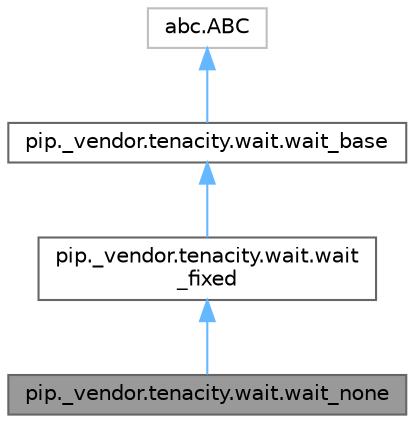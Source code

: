 digraph "pip._vendor.tenacity.wait.wait_none"
{
 // LATEX_PDF_SIZE
  bgcolor="transparent";
  edge [fontname=Helvetica,fontsize=10,labelfontname=Helvetica,labelfontsize=10];
  node [fontname=Helvetica,fontsize=10,shape=box,height=0.2,width=0.4];
  Node1 [id="Node000001",label="pip._vendor.tenacity.wait.wait_none",height=0.2,width=0.4,color="gray40", fillcolor="grey60", style="filled", fontcolor="black",tooltip=" "];
  Node2 -> Node1 [id="edge4_Node000001_Node000002",dir="back",color="steelblue1",style="solid",tooltip=" "];
  Node2 [id="Node000002",label="pip._vendor.tenacity.wait.wait\l_fixed",height=0.2,width=0.4,color="gray40", fillcolor="white", style="filled",URL="$db/d50/classpip_1_1__vendor_1_1tenacity_1_1wait_1_1wait__fixed.html",tooltip=" "];
  Node3 -> Node2 [id="edge5_Node000002_Node000003",dir="back",color="steelblue1",style="solid",tooltip=" "];
  Node3 [id="Node000003",label="pip._vendor.tenacity.wait.wait_base",height=0.2,width=0.4,color="gray40", fillcolor="white", style="filled",URL="$de/da6/classpip_1_1__vendor_1_1tenacity_1_1wait_1_1wait__base.html",tooltip=" "];
  Node4 -> Node3 [id="edge6_Node000003_Node000004",dir="back",color="steelblue1",style="solid",tooltip=" "];
  Node4 [id="Node000004",label="abc.ABC",height=0.2,width=0.4,color="grey75", fillcolor="white", style="filled",tooltip=" "];
}
